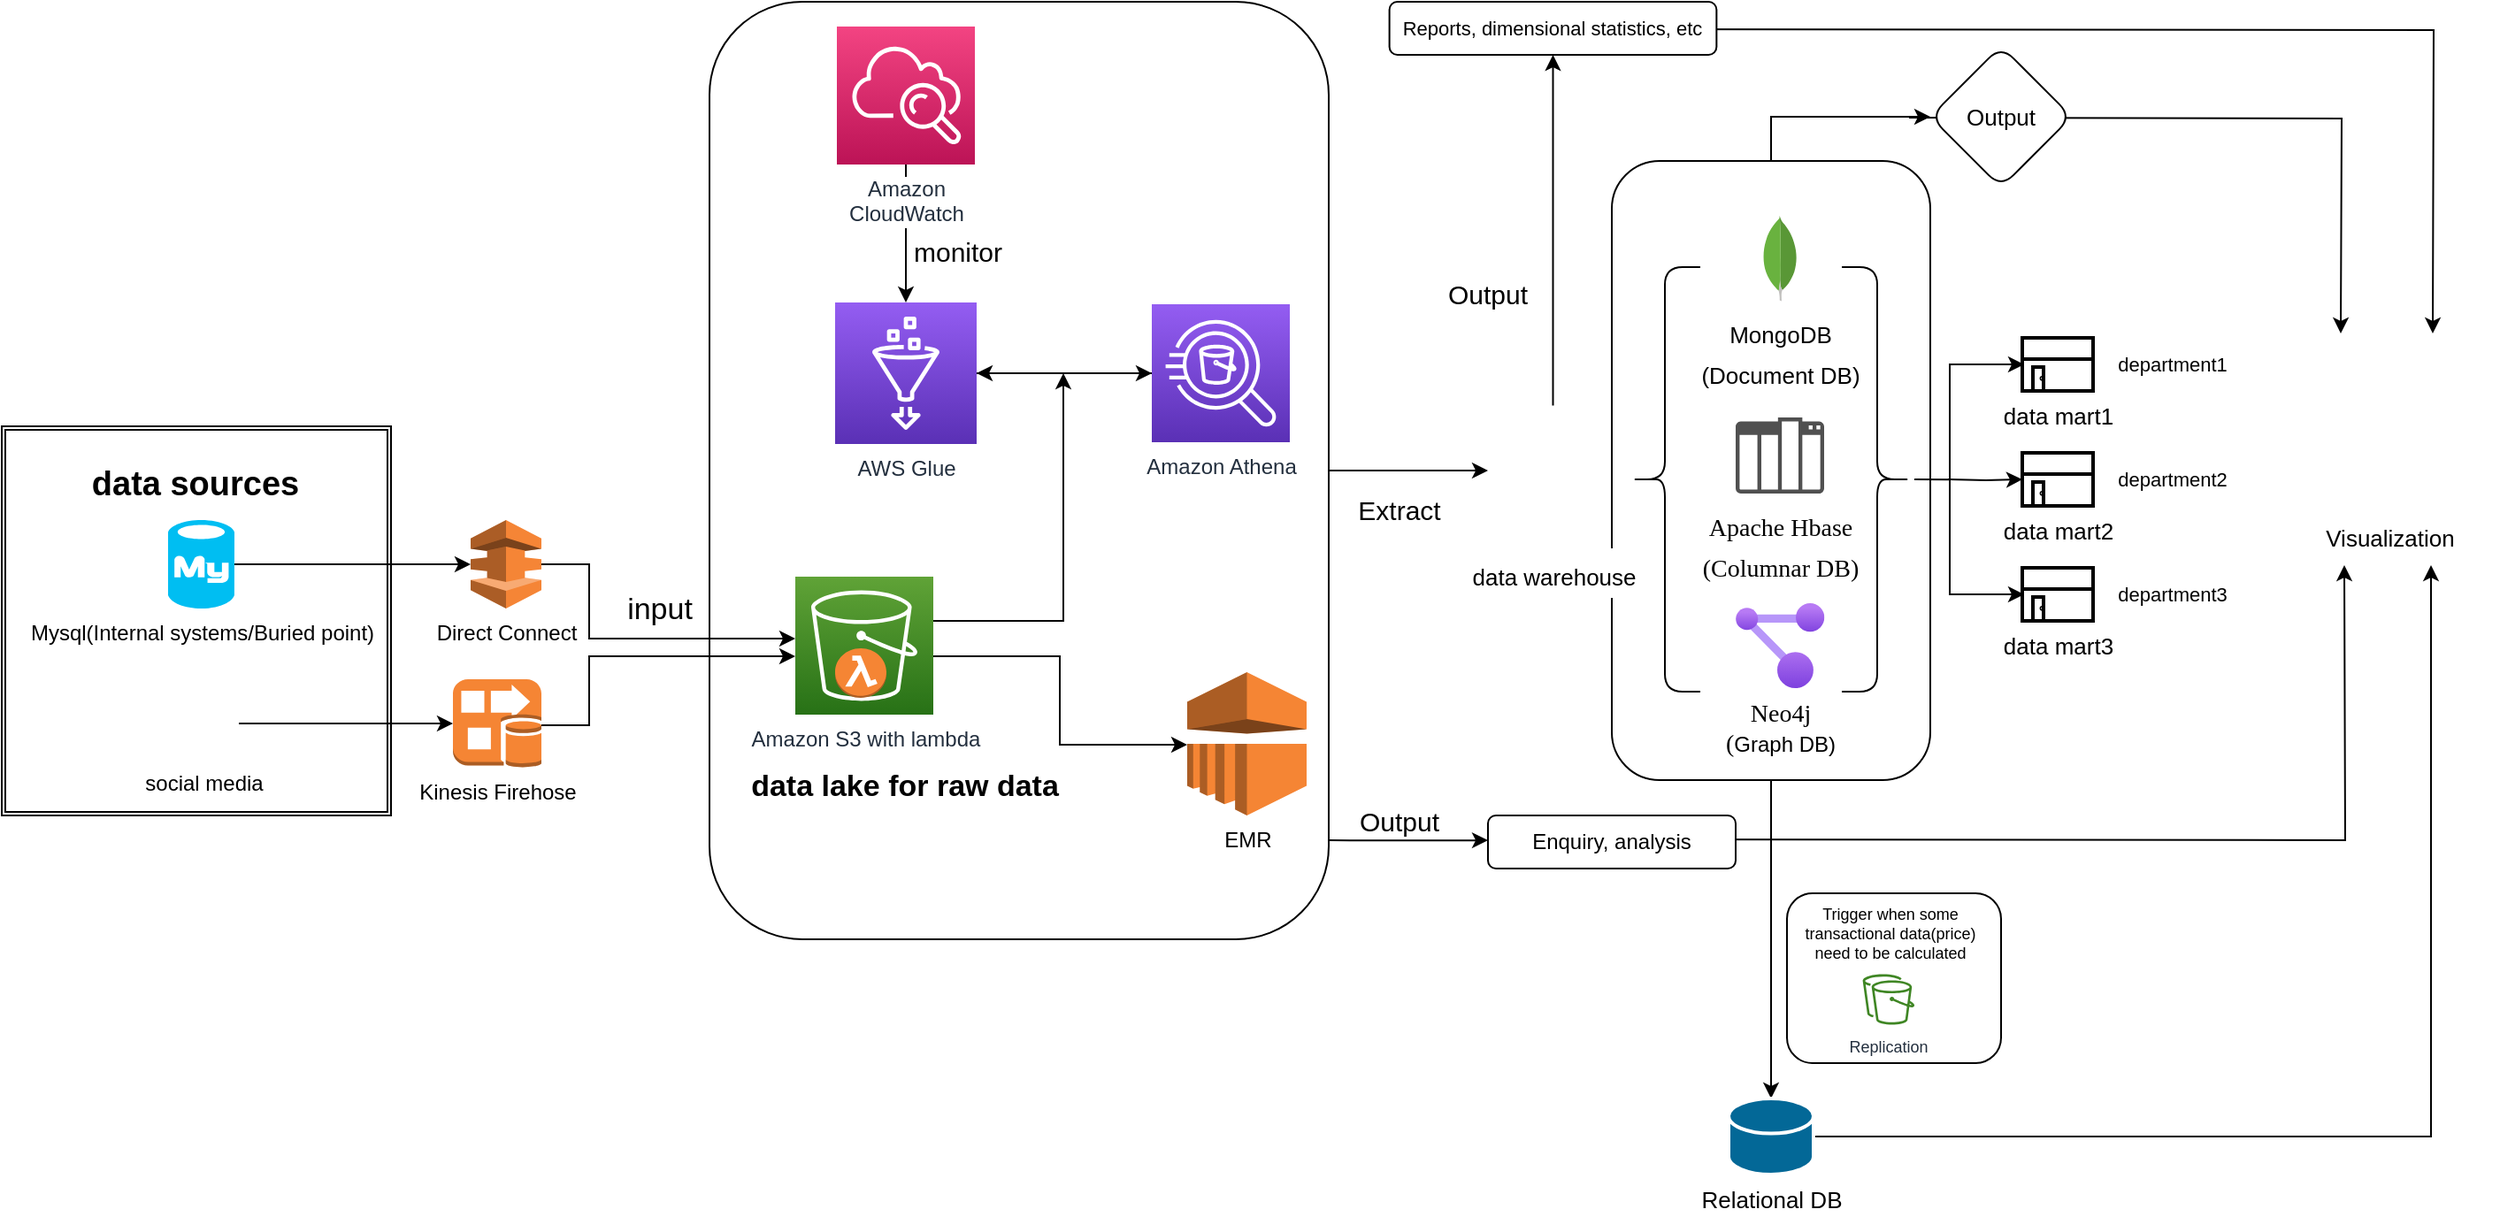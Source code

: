 <mxfile version="16.5.6" type="github">
  <diagram id="Ht1M8jgEwFfnCIfOTk4-" name="Page-1">
    <mxGraphModel dx="1329" dy="865" grid="1" gridSize="10" guides="1" tooltips="1" connect="1" arrows="1" fold="1" page="1" pageScale="1" pageWidth="1169" pageHeight="827" math="0" shadow="0">
      <root>
        <mxCell id="0" />
        <mxCell id="1" parent="0" />
        <mxCell id="uFQV2wClcm7ByzA2WsBp-116" value="" style="rounded=1;whiteSpace=wrap;html=1;fontSize=13;" vertex="1" parent="1">
          <mxGeometry x="1009" y="514" width="121" height="96" as="geometry" />
        </mxCell>
        <mxCell id="uFQV2wClcm7ByzA2WsBp-111" style="edgeStyle=orthogonalEdgeStyle;rounded=0;orthogonalLoop=1;jettySize=auto;html=1;entryX=0;entryY=0.5;entryDx=0;entryDy=0;fontSize=13;" edge="1" parent="1" source="uFQV2wClcm7ByzA2WsBp-108" target="uFQV2wClcm7ByzA2WsBp-109">
          <mxGeometry relative="1" as="geometry" />
        </mxCell>
        <mxCell id="uFQV2wClcm7ByzA2WsBp-113" style="edgeStyle=orthogonalEdgeStyle;rounded=0;orthogonalLoop=1;jettySize=auto;html=1;fontSize=13;" edge="1" parent="1" source="uFQV2wClcm7ByzA2WsBp-108" target="uFQV2wClcm7ByzA2WsBp-106">
          <mxGeometry relative="1" as="geometry" />
        </mxCell>
        <mxCell id="uFQV2wClcm7ByzA2WsBp-108" value="" style="rounded=1;whiteSpace=wrap;html=1;fontSize=13;" vertex="1" parent="1">
          <mxGeometry x="910" y="100" width="180" height="350" as="geometry" />
        </mxCell>
        <mxCell id="uFQV2wClcm7ByzA2WsBp-117" style="edgeStyle=orthogonalEdgeStyle;rounded=0;orthogonalLoop=1;jettySize=auto;html=1;fontSize=13;exitX=1;exitY=0.5;exitDx=0;exitDy=0;exitPerimeter=0;" edge="1" parent="1" source="uFQV2wClcm7ByzA2WsBp-106">
          <mxGeometry relative="1" as="geometry">
            <mxPoint x="1040" y="710" as="sourcePoint" />
            <mxPoint x="1373" y="328.5" as="targetPoint" />
            <Array as="points">
              <mxPoint x="1373" y="651" />
            </Array>
          </mxGeometry>
        </mxCell>
        <mxCell id="uFQV2wClcm7ByzA2WsBp-106" value="Relational DB" style="shape=mxgraph.cisco.storage.relational_database;html=1;pointerEvents=1;dashed=0;fillColor=#036897;strokeColor=#ffffff;strokeWidth=2;verticalLabelPosition=bottom;verticalAlign=top;align=center;outlineConnect=0;fontSize=13;" vertex="1" parent="1">
          <mxGeometry x="976" y="630" width="48" height="43" as="geometry" />
        </mxCell>
        <mxCell id="uFQV2wClcm7ByzA2WsBp-75" style="edgeStyle=orthogonalEdgeStyle;rounded=0;orthogonalLoop=1;jettySize=auto;html=1;fontSize=15;" edge="1" parent="1" source="uFQV2wClcm7ByzA2WsBp-74" target="uFQV2wClcm7ByzA2WsBp-63">
          <mxGeometry relative="1" as="geometry" />
        </mxCell>
        <mxCell id="uFQV2wClcm7ByzA2WsBp-90" value="" style="edgeStyle=orthogonalEdgeStyle;rounded=0;orthogonalLoop=1;jettySize=auto;html=1;fontSize=11;" edge="1" parent="1">
          <mxGeometry relative="1" as="geometry">
            <mxPoint x="750" y="484.059" as="sourcePoint" />
            <mxPoint x="840" y="484.059" as="targetPoint" />
            <Array as="points">
              <mxPoint x="800" y="484" />
              <mxPoint x="800" y="484" />
            </Array>
          </mxGeometry>
        </mxCell>
        <mxCell id="uFQV2wClcm7ByzA2WsBp-74" value="" style="rounded=1;whiteSpace=wrap;html=1;fontSize=17;" vertex="1" parent="1">
          <mxGeometry x="400" y="10" width="350" height="530" as="geometry" />
        </mxCell>
        <mxCell id="uFQV2wClcm7ByzA2WsBp-21" value="" style="shape=ext;double=1;whiteSpace=wrap;html=1;aspect=fixed;" vertex="1" parent="1">
          <mxGeometry y="250" width="220" height="220" as="geometry" />
        </mxCell>
        <mxCell id="uFQV2wClcm7ByzA2WsBp-59" style="edgeStyle=orthogonalEdgeStyle;rounded=0;orthogonalLoop=1;jettySize=auto;html=1;fontSize=23;" edge="1" parent="1" source="UEzPUAAOIrF-is8g5C7q-116" target="uFQV2wClcm7ByzA2WsBp-2">
          <mxGeometry relative="1" as="geometry">
            <Array as="points">
              <mxPoint x="598" y="380" />
              <mxPoint x="598" y="430" />
            </Array>
          </mxGeometry>
        </mxCell>
        <mxCell id="uFQV2wClcm7ByzA2WsBp-60" style="edgeStyle=orthogonalEdgeStyle;rounded=0;orthogonalLoop=1;jettySize=auto;html=1;fontSize=23;" edge="1" parent="1" source="UEzPUAAOIrF-is8g5C7q-116">
          <mxGeometry relative="1" as="geometry">
            <mxPoint x="600" y="220" as="targetPoint" />
            <Array as="points">
              <mxPoint x="600" y="360" />
            </Array>
          </mxGeometry>
        </mxCell>
        <mxCell id="UEzPUAAOIrF-is8g5C7q-116" value="Amazon S3 with lambda" style="outlineConnect=0;fontColor=#232F3E;gradientColor=#60A337;gradientDirection=north;fillColor=#277116;strokeColor=#ffffff;dashed=0;verticalLabelPosition=bottom;verticalAlign=top;align=center;html=1;fontSize=12;fontStyle=0;aspect=fixed;shape=mxgraph.aws4.resourceIcon;resIcon=mxgraph.aws4.s3;labelBackgroundColor=#ffffff;" parent="1" vertex="1">
          <mxGeometry x="448.5" y="335" width="78" height="78" as="geometry" />
        </mxCell>
        <mxCell id="uFQV2wClcm7ByzA2WsBp-57" value="" style="edgeStyle=orthogonalEdgeStyle;rounded=0;orthogonalLoop=1;jettySize=auto;html=1;fontSize=23;" edge="1" parent="1" source="UEzPUAAOIrF-is8g5C7q-117" target="UEzPUAAOIrF-is8g5C7q-118">
          <mxGeometry relative="1" as="geometry" />
        </mxCell>
        <mxCell id="UEzPUAAOIrF-is8g5C7q-117" value="AWS Glue" style="outlineConnect=0;fontColor=#232F3E;gradientColor=#945DF2;gradientDirection=north;fillColor=#5A30B5;strokeColor=#ffffff;dashed=0;verticalLabelPosition=bottom;verticalAlign=top;align=center;html=1;fontSize=12;fontStyle=0;aspect=fixed;shape=mxgraph.aws4.resourceIcon;resIcon=mxgraph.aws4.glue;labelBackgroundColor=#ffffff;" parent="1" vertex="1">
          <mxGeometry x="471" y="180" width="80" height="80" as="geometry" />
        </mxCell>
        <mxCell id="uFQV2wClcm7ByzA2WsBp-58" style="edgeStyle=orthogonalEdgeStyle;rounded=0;orthogonalLoop=1;jettySize=auto;html=1;fontSize=23;" edge="1" parent="1" source="UEzPUAAOIrF-is8g5C7q-118" target="UEzPUAAOIrF-is8g5C7q-117">
          <mxGeometry relative="1" as="geometry" />
        </mxCell>
        <mxCell id="UEzPUAAOIrF-is8g5C7q-118" value="Amazon Athena" style="outlineConnect=0;fontColor=#232F3E;gradientColor=#945DF2;gradientDirection=north;fillColor=#5A30B5;strokeColor=#ffffff;dashed=0;verticalLabelPosition=bottom;verticalAlign=top;align=center;html=1;fontSize=12;fontStyle=0;aspect=fixed;shape=mxgraph.aws4.resourceIcon;resIcon=mxgraph.aws4.athena;labelBackgroundColor=#ffffff;" parent="1" vertex="1">
          <mxGeometry x="650" y="181" width="78" height="78" as="geometry" />
        </mxCell>
        <mxCell id="uFQV2wClcm7ByzA2WsBp-55" style="edgeStyle=orthogonalEdgeStyle;rounded=0;orthogonalLoop=1;jettySize=auto;html=1;fontSize=23;" edge="1" parent="1" source="UEzPUAAOIrF-is8g5C7q-121" target="UEzPUAAOIrF-is8g5C7q-117">
          <mxGeometry relative="1" as="geometry" />
        </mxCell>
        <mxCell id="UEzPUAAOIrF-is8g5C7q-121" value="Amazon&lt;br&gt;CloudWatch&lt;br&gt;" style="outlineConnect=0;fontColor=#232F3E;gradientColor=#F34482;gradientDirection=north;fillColor=#BC1356;strokeColor=#ffffff;dashed=0;verticalLabelPosition=bottom;verticalAlign=top;align=center;html=1;fontSize=12;fontStyle=0;aspect=fixed;shape=mxgraph.aws4.resourceIcon;resIcon=mxgraph.aws4.cloudwatch;labelBackgroundColor=#ffffff;" parent="1" vertex="1">
          <mxGeometry x="472.0" y="24" width="78" height="78" as="geometry" />
        </mxCell>
        <mxCell id="uFQV2wClcm7ByzA2WsBp-2" value="EMR" style="outlineConnect=0;dashed=0;verticalLabelPosition=bottom;verticalAlign=top;align=center;html=1;shape=mxgraph.aws3.emr;fillColor=#F58534;gradientColor=none;" vertex="1" parent="1">
          <mxGeometry x="670" y="389" width="67.5" height="81" as="geometry" />
        </mxCell>
        <mxCell id="uFQV2wClcm7ByzA2WsBp-40" style="edgeStyle=orthogonalEdgeStyle;rounded=0;orthogonalLoop=1;jettySize=auto;html=1;exitX=1;exitY=0.5;exitDx=0;exitDy=0;exitPerimeter=0;fontSize=23;" edge="1" parent="1" source="uFQV2wClcm7ByzA2WsBp-3" target="UEzPUAAOIrF-is8g5C7q-116">
          <mxGeometry relative="1" as="geometry">
            <Array as="points">
              <mxPoint x="332" y="328" />
              <mxPoint x="332" y="370" />
            </Array>
          </mxGeometry>
        </mxCell>
        <mxCell id="uFQV2wClcm7ByzA2WsBp-3" value="Direct Connect" style="outlineConnect=0;dashed=0;verticalLabelPosition=bottom;verticalAlign=top;align=center;html=1;shape=mxgraph.aws3.direct_connect;fillColor=#F58536;gradientColor=none;" vertex="1" parent="1">
          <mxGeometry x="265" y="303" width="40" height="50" as="geometry" />
        </mxCell>
        <mxCell id="uFQV2wClcm7ByzA2WsBp-42" style="edgeStyle=orthogonalEdgeStyle;rounded=0;orthogonalLoop=1;jettySize=auto;html=1;exitX=1;exitY=0.52;exitDx=0;exitDy=0;exitPerimeter=0;fontSize=23;" edge="1" parent="1" source="uFQV2wClcm7ByzA2WsBp-6" target="UEzPUAAOIrF-is8g5C7q-116">
          <mxGeometry relative="1" as="geometry">
            <Array as="points">
              <mxPoint x="332" y="419" />
              <mxPoint x="332" y="380" />
            </Array>
          </mxGeometry>
        </mxCell>
        <mxCell id="uFQV2wClcm7ByzA2WsBp-6" value="Kinesis Firehose" style="outlineConnect=0;dashed=0;verticalLabelPosition=bottom;verticalAlign=top;align=center;html=1;shape=mxgraph.aws3.kinesis_firehose;fillColor=#F58534;gradientColor=none;" vertex="1" parent="1">
          <mxGeometry x="255" y="393" width="50" height="50" as="geometry" />
        </mxCell>
        <mxCell id="uFQV2wClcm7ByzA2WsBp-44" style="edgeStyle=orthogonalEdgeStyle;rounded=0;orthogonalLoop=1;jettySize=auto;html=1;entryX=0;entryY=0.5;entryDx=0;entryDy=0;entryPerimeter=0;fontSize=23;" edge="1" parent="1" source="uFQV2wClcm7ByzA2WsBp-8" target="uFQV2wClcm7ByzA2WsBp-3">
          <mxGeometry relative="1" as="geometry" />
        </mxCell>
        <mxCell id="uFQV2wClcm7ByzA2WsBp-8" value="Mysql(Internal systems/Buried point)" style="verticalLabelPosition=bottom;html=1;verticalAlign=top;align=center;strokeColor=none;fillColor=#00BEF2;shape=mxgraph.azure.mysql_database;" vertex="1" parent="1">
          <mxGeometry x="94" y="303" width="37.5" height="50" as="geometry" />
        </mxCell>
        <mxCell id="uFQV2wClcm7ByzA2WsBp-43" style="edgeStyle=orthogonalEdgeStyle;rounded=0;orthogonalLoop=1;jettySize=auto;html=1;entryX=0;entryY=0.5;entryDx=0;entryDy=0;entryPerimeter=0;fontSize=23;" edge="1" parent="1" source="uFQV2wClcm7ByzA2WsBp-16" target="uFQV2wClcm7ByzA2WsBp-6">
          <mxGeometry relative="1" as="geometry" />
        </mxCell>
        <mxCell id="uFQV2wClcm7ByzA2WsBp-16" value="social media" style="shape=image;html=1;verticalAlign=top;verticalLabelPosition=bottom;labelBackgroundColor=#ffffff;imageAspect=0;aspect=fixed;image=https://cdn4.iconfinder.com/data/icons/social-media-flat-7/64/Social-media_Twitter-128.png" vertex="1" parent="1">
          <mxGeometry x="94" y="398" width="40" height="40" as="geometry" />
        </mxCell>
        <mxCell id="uFQV2wClcm7ByzA2WsBp-23" value="data sources" style="text;strokeColor=none;fillColor=none;html=1;fontSize=19;fontStyle=1;verticalAlign=middle;align=center;" vertex="1" parent="1">
          <mxGeometry x="84" y="268" width="50" height="30" as="geometry" />
        </mxCell>
        <mxCell id="uFQV2wClcm7ByzA2WsBp-48" value="input" style="text;html=1;strokeColor=none;fillColor=none;align=center;verticalAlign=middle;whiteSpace=wrap;rounded=0;fontSize=17;" vertex="1" parent="1">
          <mxGeometry x="342" y="339" width="60" height="30" as="geometry" />
        </mxCell>
        <mxCell id="uFQV2wClcm7ByzA2WsBp-50" value="data lake for raw data" style="text;html=1;strokeColor=none;fillColor=none;align=center;verticalAlign=middle;whiteSpace=wrap;rounded=0;fontSize=17;fontStyle=1" vertex="1" parent="1">
          <mxGeometry x="390" y="450" width="241" height="8" as="geometry" />
        </mxCell>
        <mxCell id="uFQV2wClcm7ByzA2WsBp-52" value="" style="outlineConnect=0;dashed=0;verticalLabelPosition=bottom;verticalAlign=top;align=center;html=1;shape=mxgraph.aws3.lambda_function;fillColor=#F58534;gradientColor=none;fontSize=23;" vertex="1" parent="1">
          <mxGeometry x="471" y="375.5" width="29" height="28" as="geometry" />
        </mxCell>
        <mxCell id="uFQV2wClcm7ByzA2WsBp-56" value="monitor" style="text;html=1;strokeColor=none;fillColor=none;align=center;verticalAlign=middle;whiteSpace=wrap;rounded=0;fontSize=15;" vertex="1" parent="1">
          <mxGeometry x="420" y="140" width="241" height="22" as="geometry" />
        </mxCell>
        <mxCell id="uFQV2wClcm7ByzA2WsBp-71" value="" style="edgeStyle=orthogonalEdgeStyle;rounded=0;orthogonalLoop=1;jettySize=auto;html=1;fontSize=13;" edge="1" parent="1" target="uFQV2wClcm7ByzA2WsBp-68">
          <mxGeometry relative="1" as="geometry">
            <mxPoint x="1100" y="280" as="sourcePoint" />
          </mxGeometry>
        </mxCell>
        <mxCell id="uFQV2wClcm7ByzA2WsBp-72" style="edgeStyle=orthogonalEdgeStyle;rounded=0;orthogonalLoop=1;jettySize=auto;html=1;entryX=0;entryY=0.5;entryDx=0;entryDy=0;fontSize=13;" edge="1" parent="1">
          <mxGeometry relative="1" as="geometry">
            <mxPoint x="1101" y="280" as="sourcePoint" />
            <mxPoint x="1143" y="215" as="targetPoint" />
            <Array as="points">
              <mxPoint x="1101" y="215" />
            </Array>
          </mxGeometry>
        </mxCell>
        <mxCell id="uFQV2wClcm7ByzA2WsBp-80" style="edgeStyle=orthogonalEdgeStyle;rounded=0;orthogonalLoop=1;jettySize=auto;html=1;fontSize=11;" edge="1" parent="1" source="uFQV2wClcm7ByzA2WsBp-63" target="uFQV2wClcm7ByzA2WsBp-81">
          <mxGeometry relative="1" as="geometry">
            <mxPoint x="876.75" y="400" as="targetPoint" />
          </mxGeometry>
        </mxCell>
        <mxCell id="uFQV2wClcm7ByzA2WsBp-63" value="&lt;font style=&quot;font-size: 13px&quot;&gt;data warehouse&lt;/font&gt;" style="shape=image;html=1;verticalAlign=top;verticalLabelPosition=bottom;labelBackgroundColor=#ffffff;imageAspect=0;aspect=fixed;image=https://cdn1.iconfinder.com/data/icons/2-building-line-filled/614/Warehouse-128.png;fontSize=23;" vertex="1" parent="1">
          <mxGeometry x="840" y="238.25" width="73.5" height="73.5" as="geometry" />
        </mxCell>
        <mxCell id="uFQV2wClcm7ByzA2WsBp-64" value="data mart1" style="verticalLabelPosition=bottom;html=1;verticalAlign=top;strokeWidth=2;shape=mxgraph.lean_mapping.warehouse;fontSize=13;" vertex="1" parent="1">
          <mxGeometry x="1142" y="200" width="40" height="30" as="geometry" />
        </mxCell>
        <mxCell id="uFQV2wClcm7ByzA2WsBp-68" value="data mart2" style="verticalLabelPosition=bottom;html=1;verticalAlign=top;strokeWidth=2;shape=mxgraph.lean_mapping.warehouse;fontSize=13;" vertex="1" parent="1">
          <mxGeometry x="1142" y="265" width="40" height="30" as="geometry" />
        </mxCell>
        <mxCell id="uFQV2wClcm7ByzA2WsBp-69" value="data mart3" style="verticalLabelPosition=bottom;html=1;verticalAlign=top;strokeWidth=2;shape=mxgraph.lean_mapping.warehouse;fontSize=13;" vertex="1" parent="1">
          <mxGeometry x="1142" y="330" width="40" height="30" as="geometry" />
        </mxCell>
        <mxCell id="uFQV2wClcm7ByzA2WsBp-76" value="Extract" style="text;html=1;strokeColor=none;fillColor=none;align=center;verticalAlign=middle;whiteSpace=wrap;rounded=0;fontSize=15;" vertex="1" parent="1">
          <mxGeometry x="760" y="281.75" width="60" height="30" as="geometry" />
        </mxCell>
        <mxCell id="uFQV2wClcm7ByzA2WsBp-77" value="department1" style="text;html=1;strokeColor=none;fillColor=none;align=center;verticalAlign=middle;whiteSpace=wrap;rounded=0;fontSize=11;" vertex="1" parent="1">
          <mxGeometry x="1196.5" y="200" width="60" height="30" as="geometry" />
        </mxCell>
        <mxCell id="uFQV2wClcm7ByzA2WsBp-78" value="department2" style="text;html=1;strokeColor=none;fillColor=none;align=center;verticalAlign=middle;whiteSpace=wrap;rounded=0;fontSize=11;" vertex="1" parent="1">
          <mxGeometry x="1196.5" y="265" width="60" height="30" as="geometry" />
        </mxCell>
        <mxCell id="uFQV2wClcm7ByzA2WsBp-79" value="department3" style="text;html=1;strokeColor=none;fillColor=none;align=center;verticalAlign=middle;whiteSpace=wrap;rounded=0;fontSize=11;" vertex="1" parent="1">
          <mxGeometry x="1196.5" y="330" width="60" height="30" as="geometry" />
        </mxCell>
        <mxCell id="uFQV2wClcm7ByzA2WsBp-122" style="edgeStyle=orthogonalEdgeStyle;rounded=0;orthogonalLoop=1;jettySize=auto;html=1;entryX=0.75;entryY=0;entryDx=0;entryDy=0;fontSize=13;" edge="1" parent="1">
          <mxGeometry relative="1" as="geometry">
            <mxPoint x="897.18" y="25.5" as="sourcePoint" />
            <mxPoint x="1374" y="197.5" as="targetPoint" />
          </mxGeometry>
        </mxCell>
        <mxCell id="uFQV2wClcm7ByzA2WsBp-81" value="Reports, dimensional statistics, etc" style="rounded=1;whiteSpace=wrap;html=1;fontSize=11;" vertex="1" parent="1">
          <mxGeometry x="784.31" y="10" width="184.87" height="30" as="geometry" />
        </mxCell>
        <mxCell id="uFQV2wClcm7ByzA2WsBp-82" value="Output" style="text;html=1;strokeColor=none;fillColor=none;align=center;verticalAlign=middle;whiteSpace=wrap;rounded=0;fontSize=15;" vertex="1" parent="1">
          <mxGeometry x="810" y="160" width="60" height="30" as="geometry" />
        </mxCell>
        <mxCell id="uFQV2wClcm7ByzA2WsBp-120" style="edgeStyle=orthogonalEdgeStyle;rounded=0;orthogonalLoop=1;jettySize=auto;html=1;entryX=0.5;entryY=1;entryDx=0;entryDy=0;fontSize=13;" edge="1" parent="1">
          <mxGeometry relative="1" as="geometry">
            <mxPoint x="890" y="483.5" as="sourcePoint" />
            <mxPoint x="1324" y="328.5" as="targetPoint" />
          </mxGeometry>
        </mxCell>
        <mxCell id="uFQV2wClcm7ByzA2WsBp-89" value="Enquiry, analysis" style="whiteSpace=wrap;html=1;fontSize=12;rounded=1;" vertex="1" parent="1">
          <mxGeometry x="840" y="470" width="140" height="30" as="geometry" />
        </mxCell>
        <mxCell id="uFQV2wClcm7ByzA2WsBp-91" value="Output" style="text;html=1;strokeColor=none;fillColor=none;align=center;verticalAlign=middle;whiteSpace=wrap;rounded=0;fontSize=15;" vertex="1" parent="1">
          <mxGeometry x="760" y="458" width="60" height="30" as="geometry" />
        </mxCell>
        <mxCell id="uFQV2wClcm7ByzA2WsBp-94" value="" style="shape=image;html=1;verticalAlign=top;verticalLabelPosition=bottom;labelBackgroundColor=#ffffff;imageAspect=0;aspect=fixed;image=https://cdn3.iconfinder.com/data/icons/fintech-icon/128/11_Data_Visualization-128.png;fontSize=19;" vertex="1" parent="1">
          <mxGeometry x="1283" y="196.5" width="128" height="128" as="geometry" />
        </mxCell>
        <mxCell id="uFQV2wClcm7ByzA2WsBp-97" value="&lt;font style=&quot;font-size: 13px&quot;&gt;MongoDB&lt;br&gt;(Document DB)&lt;/font&gt;" style="dashed=0;outlineConnect=0;html=1;align=center;labelPosition=center;verticalLabelPosition=bottom;verticalAlign=top;shape=mxgraph.weblogos.mongodb;fontSize=19;" vertex="1" parent="1">
          <mxGeometry x="995.12" y="131" width="20" height="48.2" as="geometry" />
        </mxCell>
        <mxCell id="uFQV2wClcm7ByzA2WsBp-98" value="&lt;span lang=&quot;EN-US&quot; style=&quot;font-size: 10.5pt ; font-family: &amp;#34;dengxian&amp;#34;&quot;&gt;Apache Hbase&lt;br&gt;(Columnar DB)&lt;/span&gt;&lt;span style=&quot;font-size: medium&quot;&gt;&lt;/span&gt;" style="sketch=0;pointerEvents=1;shadow=0;dashed=0;html=1;strokeColor=none;fillColor=#505050;labelPosition=center;verticalLabelPosition=bottom;verticalAlign=top;outlineConnect=0;align=center;shape=mxgraph.office.concepts.column;fontSize=19;" vertex="1" parent="1">
          <mxGeometry x="980" y="245" width="50" height="43" as="geometry" />
        </mxCell>
        <mxCell id="uFQV2wClcm7ByzA2WsBp-99" value="&lt;div&gt;&lt;font face=&quot;DengXian&quot;&gt;&lt;span style=&quot;font-size: 14px&quot;&gt;Neo4j&lt;/span&gt;&lt;/font&gt;&lt;/div&gt;&lt;div&gt;&lt;font face=&quot;DengXian&quot;&gt;&lt;span style=&quot;font-size: 14px&quot;&gt;(&lt;/span&gt;&lt;/font&gt;Graph DB)&lt;/div&gt;" style="aspect=fixed;html=1;points=[];align=center;image;fontSize=12;image=img/lib/azure2/management_governance/Resource_Graph_Explorer.svg;" vertex="1" parent="1">
          <mxGeometry x="980" y="350" width="50.25" height="48" as="geometry" />
        </mxCell>
        <mxCell id="uFQV2wClcm7ByzA2WsBp-102" value="" style="shape=curlyBracket;whiteSpace=wrap;html=1;rounded=1;fontSize=13;" vertex="1" parent="1">
          <mxGeometry x="920" y="160" width="40" height="240" as="geometry" />
        </mxCell>
        <mxCell id="uFQV2wClcm7ByzA2WsBp-105" style="edgeStyle=orthogonalEdgeStyle;rounded=0;orthogonalLoop=1;jettySize=auto;html=1;entryX=0;entryY=0.5;entryDx=0;entryDy=0;fontSize=13;" edge="1" parent="1">
          <mxGeometry relative="1" as="geometry">
            <mxPoint x="1081" y="280.059" as="sourcePoint" />
            <mxPoint x="1143" y="345" as="targetPoint" />
            <Array as="points">
              <mxPoint x="1101" y="280" />
              <mxPoint x="1101" y="345" />
            </Array>
          </mxGeometry>
        </mxCell>
        <mxCell id="uFQV2wClcm7ByzA2WsBp-103" value="" style="shape=curlyBracket;whiteSpace=wrap;html=1;rounded=1;flipH=1;fontSize=13;" vertex="1" parent="1">
          <mxGeometry x="1040" y="160" width="40" height="240" as="geometry" />
        </mxCell>
        <mxCell id="uFQV2wClcm7ByzA2WsBp-121" style="edgeStyle=orthogonalEdgeStyle;rounded=0;orthogonalLoop=1;jettySize=auto;html=1;entryX=0.5;entryY=0;entryDx=0;entryDy=0;fontSize=13;" edge="1" parent="1">
          <mxGeometry relative="1" as="geometry">
            <mxPoint x="1078" y="75.5" as="sourcePoint" />
            <mxPoint x="1322" y="197.5" as="targetPoint" />
          </mxGeometry>
        </mxCell>
        <mxCell id="uFQV2wClcm7ByzA2WsBp-109" value="Output" style="rhombus;whiteSpace=wrap;html=1;fontSize=13;rounded=1;" vertex="1" parent="1">
          <mxGeometry x="1090" y="35" width="80" height="80" as="geometry" />
        </mxCell>
        <mxCell id="uFQV2wClcm7ByzA2WsBp-114" value="Trigger when some transactional data(price) need to be calculated" style="text;html=1;strokeColor=none;fillColor=none;align=center;verticalAlign=middle;whiteSpace=wrap;rounded=0;fontSize=9;" vertex="1" parent="1">
          <mxGeometry x="1010" y="509" width="114.88" height="56" as="geometry" />
        </mxCell>
        <mxCell id="uFQV2wClcm7ByzA2WsBp-115" value="Replication" style="sketch=0;outlineConnect=0;fontColor=#232F3E;gradientColor=none;fillColor=#3F8624;strokeColor=none;dashed=0;verticalLabelPosition=bottom;verticalAlign=top;align=center;html=1;fontSize=9;fontStyle=0;aspect=fixed;pointerEvents=1;shape=mxgraph.aws4.replication;" vertex="1" parent="1">
          <mxGeometry x="1051.83" y="559" width="29.23" height="30" as="geometry" />
        </mxCell>
        <mxCell id="uFQV2wClcm7ByzA2WsBp-118" value="Visualization" style="text;html=1;strokeColor=none;fillColor=none;align=center;verticalAlign=middle;whiteSpace=wrap;rounded=0;fontSize=13;" vertex="1" parent="1">
          <mxGeometry x="1320" y="298" width="60" height="30" as="geometry" />
        </mxCell>
      </root>
    </mxGraphModel>
  </diagram>
</mxfile>
